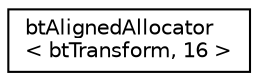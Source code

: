 digraph "Graphical Class Hierarchy"
{
  edge [fontname="Helvetica",fontsize="10",labelfontname="Helvetica",labelfontsize="10"];
  node [fontname="Helvetica",fontsize="10",shape=record];
  rankdir="LR";
  Node1 [label="btAlignedAllocator\l\< btTransform, 16 \>",height=0.2,width=0.4,color="black", fillcolor="white", style="filled",URL="$classbt_aligned_allocator.html"];
}
